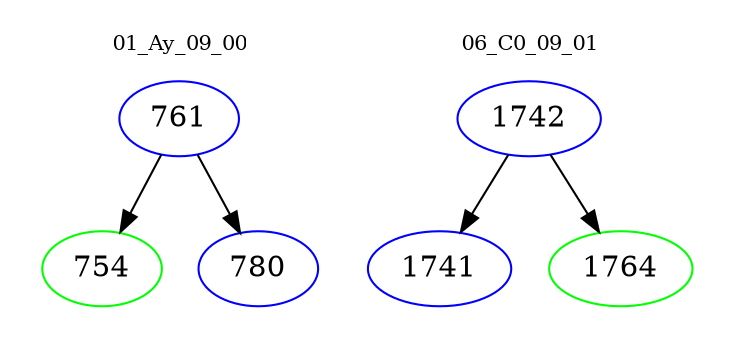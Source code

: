digraph{
subgraph cluster_0 {
color = white
label = "01_Ay_09_00";
fontsize=10;
T0_761 [label="761", color="blue"]
T0_761 -> T0_754 [color="black"]
T0_754 [label="754", color="green"]
T0_761 -> T0_780 [color="black"]
T0_780 [label="780", color="blue"]
}
subgraph cluster_1 {
color = white
label = "06_C0_09_01";
fontsize=10;
T1_1742 [label="1742", color="blue"]
T1_1742 -> T1_1741 [color="black"]
T1_1741 [label="1741", color="blue"]
T1_1742 -> T1_1764 [color="black"]
T1_1764 [label="1764", color="green"]
}
}
